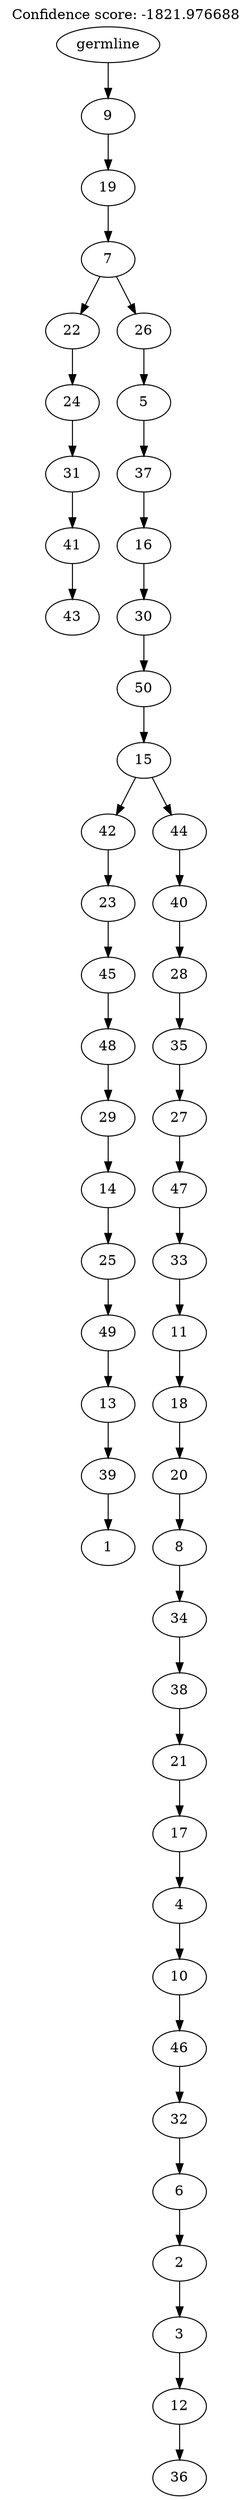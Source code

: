 digraph g {
	"49" -> "50";
	"50" [label="43"];
	"48" -> "49";
	"49" [label="41"];
	"47" -> "48";
	"48" [label="31"];
	"46" -> "47";
	"47" [label="24"];
	"44" -> "45";
	"45" [label="1"];
	"43" -> "44";
	"44" [label="39"];
	"42" -> "43";
	"43" [label="13"];
	"41" -> "42";
	"42" [label="49"];
	"40" -> "41";
	"41" [label="25"];
	"39" -> "40";
	"40" [label="14"];
	"38" -> "39";
	"39" [label="29"];
	"37" -> "38";
	"38" [label="48"];
	"36" -> "37";
	"37" [label="45"];
	"35" -> "36";
	"36" [label="23"];
	"33" -> "34";
	"34" [label="36"];
	"32" -> "33";
	"33" [label="12"];
	"31" -> "32";
	"32" [label="3"];
	"30" -> "31";
	"31" [label="2"];
	"29" -> "30";
	"30" [label="6"];
	"28" -> "29";
	"29" [label="32"];
	"27" -> "28";
	"28" [label="46"];
	"26" -> "27";
	"27" [label="10"];
	"25" -> "26";
	"26" [label="4"];
	"24" -> "25";
	"25" [label="17"];
	"23" -> "24";
	"24" [label="21"];
	"22" -> "23";
	"23" [label="38"];
	"21" -> "22";
	"22" [label="34"];
	"20" -> "21";
	"21" [label="8"];
	"19" -> "20";
	"20" [label="20"];
	"18" -> "19";
	"19" [label="18"];
	"17" -> "18";
	"18" [label="11"];
	"16" -> "17";
	"17" [label="33"];
	"15" -> "16";
	"16" [label="47"];
	"14" -> "15";
	"15" [label="27"];
	"13" -> "14";
	"14" [label="35"];
	"12" -> "13";
	"13" [label="28"];
	"11" -> "12";
	"12" [label="40"];
	"10" -> "11";
	"11" [label="44"];
	"10" -> "35";
	"35" [label="42"];
	"9" -> "10";
	"10" [label="15"];
	"8" -> "9";
	"9" [label="50"];
	"7" -> "8";
	"8" [label="30"];
	"6" -> "7";
	"7" [label="16"];
	"5" -> "6";
	"6" [label="37"];
	"4" -> "5";
	"5" [label="5"];
	"3" -> "4";
	"4" [label="26"];
	"3" -> "46";
	"46" [label="22"];
	"2" -> "3";
	"3" [label="7"];
	"1" -> "2";
	"2" [label="19"];
	"0" -> "1";
	"1" [label="9"];
	"0" [label="germline"];
	labelloc="t";
	label="Confidence score: -1821.976688";
}
